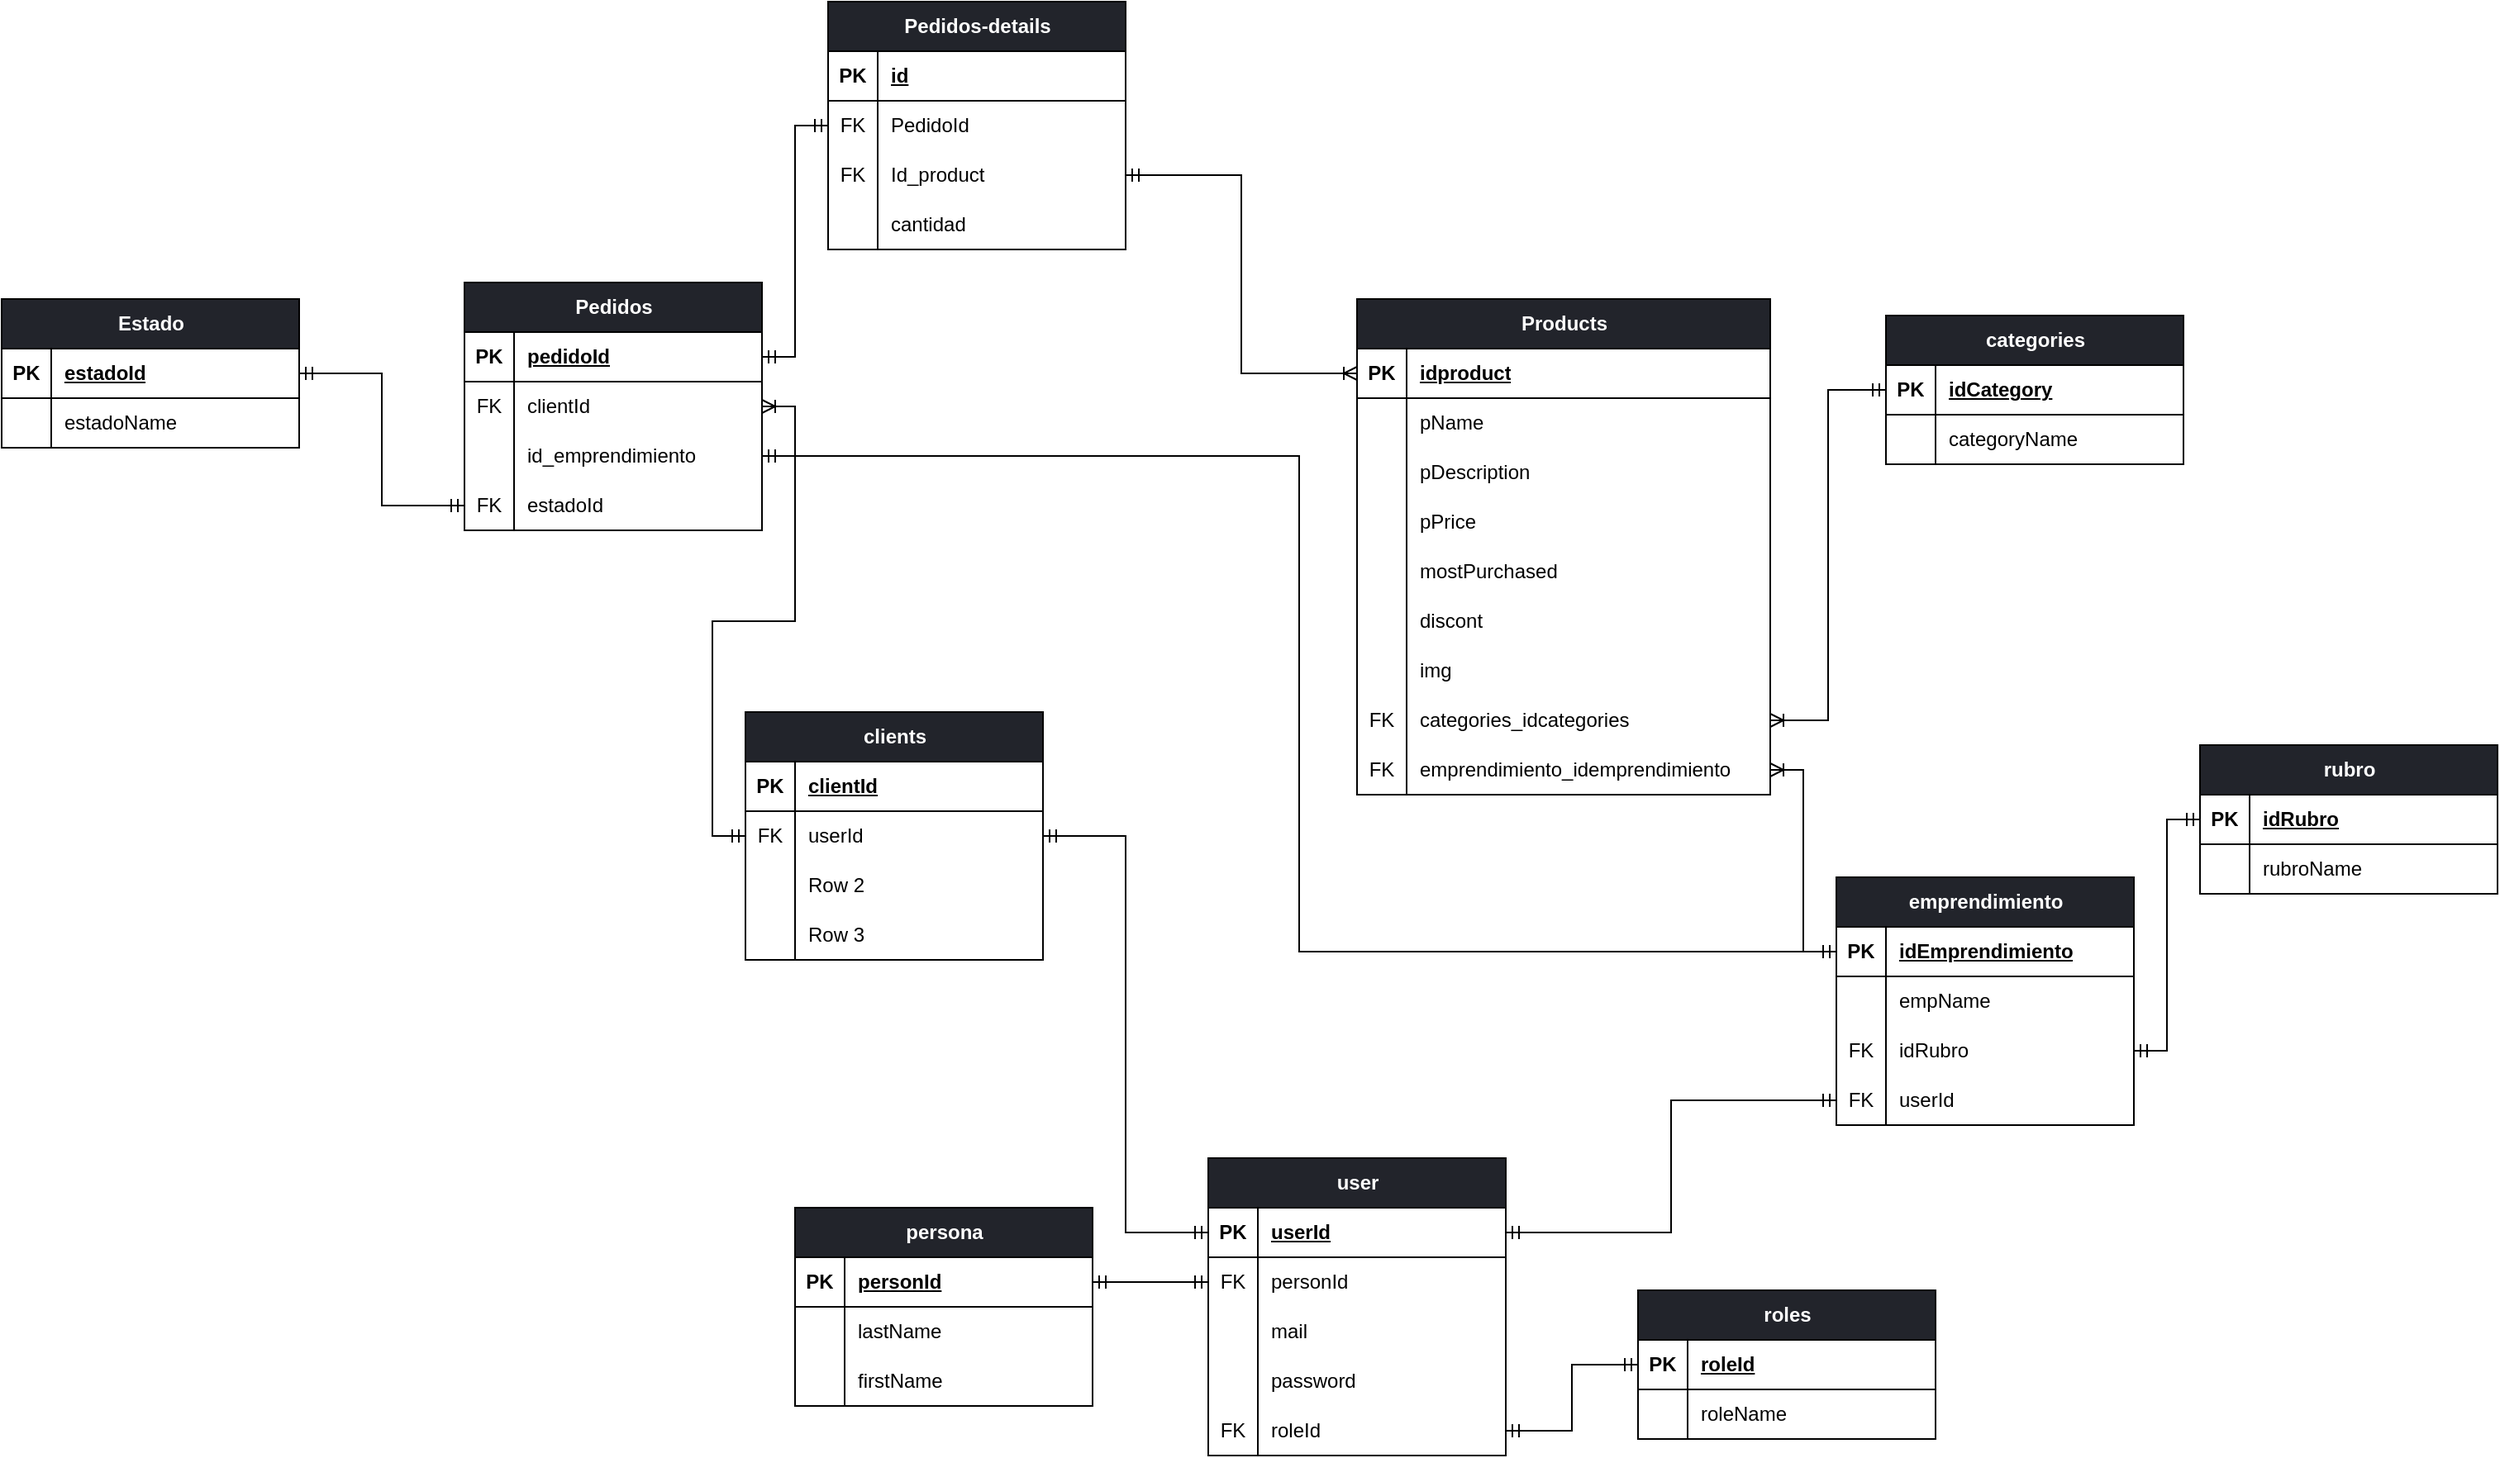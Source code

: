 <mxfile version="22.1.0" type="device">
  <diagram name="DB" id="37_IREvx3vRxejqt9ndf">
    <mxGraphModel dx="2703" dy="2065" grid="1" gridSize="10" guides="1" tooltips="1" connect="1" arrows="1" fold="1" page="1" pageScale="1" pageWidth="827" pageHeight="1169" math="0" shadow="0">
      <root>
        <mxCell id="0" />
        <mxCell id="1" parent="0" />
        <object label="Products" sasfa="asfa" id="Sqw2nVFP2NiZhTBB0Pk5-1">
          <mxCell style="shape=table;startSize=30;container=1;collapsible=1;childLayout=tableLayout;fixedRows=1;rowLines=0;fontStyle=1;align=center;resizeLast=1;html=1;autosize=1;shadow=0;fillColor=#22242B;fontColor=#FFFFFF;" vertex="1" parent="1">
            <mxGeometry x="310" y="30" width="250" height="300" as="geometry">
              <mxRectangle x="340" y="60" width="90" height="30" as="alternateBounds" />
            </mxGeometry>
          </mxCell>
        </object>
        <mxCell id="Sqw2nVFP2NiZhTBB0Pk5-2" value="" style="shape=tableRow;horizontal=0;startSize=0;swimlaneHead=0;swimlaneBody=0;fillColor=none;collapsible=0;dropTarget=0;points=[[0,0.5],[1,0.5]];portConstraint=eastwest;top=0;left=0;right=0;bottom=1;" vertex="1" parent="Sqw2nVFP2NiZhTBB0Pk5-1">
          <mxGeometry y="30" width="250" height="30" as="geometry" />
        </mxCell>
        <mxCell id="Sqw2nVFP2NiZhTBB0Pk5-3" value="PK" style="shape=partialRectangle;connectable=0;fillColor=none;top=0;left=0;bottom=0;right=0;fontStyle=1;overflow=hidden;whiteSpace=wrap;html=1;" vertex="1" parent="Sqw2nVFP2NiZhTBB0Pk5-2">
          <mxGeometry width="30" height="30" as="geometry">
            <mxRectangle width="30" height="30" as="alternateBounds" />
          </mxGeometry>
        </mxCell>
        <mxCell id="Sqw2nVFP2NiZhTBB0Pk5-4" value="idproduct" style="shape=partialRectangle;connectable=0;fillColor=none;top=0;left=0;bottom=0;right=0;align=left;spacingLeft=6;fontStyle=5;overflow=hidden;whiteSpace=wrap;html=1;" vertex="1" parent="Sqw2nVFP2NiZhTBB0Pk5-2">
          <mxGeometry x="30" width="220" height="30" as="geometry">
            <mxRectangle width="220" height="30" as="alternateBounds" />
          </mxGeometry>
        </mxCell>
        <mxCell id="Sqw2nVFP2NiZhTBB0Pk5-5" value="" style="shape=tableRow;horizontal=0;startSize=0;swimlaneHead=0;swimlaneBody=0;fillColor=none;collapsible=0;dropTarget=0;points=[[0,0.5],[1,0.5]];portConstraint=eastwest;top=0;left=0;right=0;bottom=0;" vertex="1" parent="Sqw2nVFP2NiZhTBB0Pk5-1">
          <mxGeometry y="60" width="250" height="30" as="geometry" />
        </mxCell>
        <mxCell id="Sqw2nVFP2NiZhTBB0Pk5-6" value="" style="shape=partialRectangle;connectable=0;fillColor=none;top=0;left=0;bottom=0;right=0;editable=1;overflow=hidden;whiteSpace=wrap;html=1;" vertex="1" parent="Sqw2nVFP2NiZhTBB0Pk5-5">
          <mxGeometry width="30" height="30" as="geometry">
            <mxRectangle width="30" height="30" as="alternateBounds" />
          </mxGeometry>
        </mxCell>
        <mxCell id="Sqw2nVFP2NiZhTBB0Pk5-7" value="pName" style="shape=partialRectangle;connectable=0;fillColor=none;top=0;left=0;bottom=0;right=0;align=left;spacingLeft=6;overflow=hidden;whiteSpace=wrap;html=1;" vertex="1" parent="Sqw2nVFP2NiZhTBB0Pk5-5">
          <mxGeometry x="30" width="220" height="30" as="geometry">
            <mxRectangle width="220" height="30" as="alternateBounds" />
          </mxGeometry>
        </mxCell>
        <mxCell id="Sqw2nVFP2NiZhTBB0Pk5-8" value="" style="shape=tableRow;horizontal=0;startSize=0;swimlaneHead=0;swimlaneBody=0;fillColor=none;collapsible=0;dropTarget=0;points=[[0,0.5],[1,0.5]];portConstraint=eastwest;top=0;left=0;right=0;bottom=0;" vertex="1" parent="Sqw2nVFP2NiZhTBB0Pk5-1">
          <mxGeometry y="90" width="250" height="30" as="geometry" />
        </mxCell>
        <mxCell id="Sqw2nVFP2NiZhTBB0Pk5-9" value="" style="shape=partialRectangle;connectable=0;fillColor=none;top=0;left=0;bottom=0;right=0;editable=1;overflow=hidden;whiteSpace=wrap;html=1;" vertex="1" parent="Sqw2nVFP2NiZhTBB0Pk5-8">
          <mxGeometry width="30" height="30" as="geometry">
            <mxRectangle width="30" height="30" as="alternateBounds" />
          </mxGeometry>
        </mxCell>
        <mxCell id="Sqw2nVFP2NiZhTBB0Pk5-10" value="pDescription" style="shape=partialRectangle;connectable=0;fillColor=none;top=0;left=0;bottom=0;right=0;align=left;spacingLeft=6;overflow=hidden;whiteSpace=wrap;html=1;" vertex="1" parent="Sqw2nVFP2NiZhTBB0Pk5-8">
          <mxGeometry x="30" width="220" height="30" as="geometry">
            <mxRectangle width="220" height="30" as="alternateBounds" />
          </mxGeometry>
        </mxCell>
        <mxCell id="Sqw2nVFP2NiZhTBB0Pk5-11" value="" style="shape=tableRow;horizontal=0;startSize=0;swimlaneHead=0;swimlaneBody=0;fillColor=none;collapsible=0;dropTarget=0;points=[[0,0.5],[1,0.5]];portConstraint=eastwest;top=0;left=0;right=0;bottom=0;" vertex="1" parent="Sqw2nVFP2NiZhTBB0Pk5-1">
          <mxGeometry y="120" width="250" height="30" as="geometry" />
        </mxCell>
        <mxCell id="Sqw2nVFP2NiZhTBB0Pk5-12" value="" style="shape=partialRectangle;connectable=0;fillColor=none;top=0;left=0;bottom=0;right=0;editable=1;overflow=hidden;whiteSpace=wrap;html=1;" vertex="1" parent="Sqw2nVFP2NiZhTBB0Pk5-11">
          <mxGeometry width="30" height="30" as="geometry">
            <mxRectangle width="30" height="30" as="alternateBounds" />
          </mxGeometry>
        </mxCell>
        <mxCell id="Sqw2nVFP2NiZhTBB0Pk5-13" value="pPrice" style="shape=partialRectangle;connectable=0;fillColor=none;top=0;left=0;bottom=0;right=0;align=left;spacingLeft=6;overflow=hidden;whiteSpace=wrap;html=1;" vertex="1" parent="Sqw2nVFP2NiZhTBB0Pk5-11">
          <mxGeometry x="30" width="220" height="30" as="geometry">
            <mxRectangle width="220" height="30" as="alternateBounds" />
          </mxGeometry>
        </mxCell>
        <mxCell id="Sqw2nVFP2NiZhTBB0Pk5-101" style="shape=tableRow;horizontal=0;startSize=0;swimlaneHead=0;swimlaneBody=0;fillColor=none;collapsible=0;dropTarget=0;points=[[0,0.5],[1,0.5]];portConstraint=eastwest;top=0;left=0;right=0;bottom=0;" vertex="1" parent="Sqw2nVFP2NiZhTBB0Pk5-1">
          <mxGeometry y="150" width="250" height="30" as="geometry" />
        </mxCell>
        <mxCell id="Sqw2nVFP2NiZhTBB0Pk5-102" style="shape=partialRectangle;connectable=0;fillColor=none;top=0;left=0;bottom=0;right=0;editable=1;overflow=hidden;whiteSpace=wrap;html=1;" vertex="1" parent="Sqw2nVFP2NiZhTBB0Pk5-101">
          <mxGeometry width="30" height="30" as="geometry">
            <mxRectangle width="30" height="30" as="alternateBounds" />
          </mxGeometry>
        </mxCell>
        <mxCell id="Sqw2nVFP2NiZhTBB0Pk5-103" value="mostPurchased" style="shape=partialRectangle;connectable=0;fillColor=none;top=0;left=0;bottom=0;right=0;align=left;spacingLeft=6;overflow=hidden;whiteSpace=wrap;html=1;" vertex="1" parent="Sqw2nVFP2NiZhTBB0Pk5-101">
          <mxGeometry x="30" width="220" height="30" as="geometry">
            <mxRectangle width="220" height="30" as="alternateBounds" />
          </mxGeometry>
        </mxCell>
        <mxCell id="Sqw2nVFP2NiZhTBB0Pk5-104" style="shape=tableRow;horizontal=0;startSize=0;swimlaneHead=0;swimlaneBody=0;fillColor=none;collapsible=0;dropTarget=0;points=[[0,0.5],[1,0.5]];portConstraint=eastwest;top=0;left=0;right=0;bottom=0;" vertex="1" parent="Sqw2nVFP2NiZhTBB0Pk5-1">
          <mxGeometry y="180" width="250" height="30" as="geometry" />
        </mxCell>
        <mxCell id="Sqw2nVFP2NiZhTBB0Pk5-105" style="shape=partialRectangle;connectable=0;fillColor=none;top=0;left=0;bottom=0;right=0;editable=1;overflow=hidden;whiteSpace=wrap;html=1;" vertex="1" parent="Sqw2nVFP2NiZhTBB0Pk5-104">
          <mxGeometry width="30" height="30" as="geometry">
            <mxRectangle width="30" height="30" as="alternateBounds" />
          </mxGeometry>
        </mxCell>
        <mxCell id="Sqw2nVFP2NiZhTBB0Pk5-106" value="discont" style="shape=partialRectangle;connectable=0;fillColor=none;top=0;left=0;bottom=0;right=0;align=left;spacingLeft=6;overflow=hidden;whiteSpace=wrap;html=1;" vertex="1" parent="Sqw2nVFP2NiZhTBB0Pk5-104">
          <mxGeometry x="30" width="220" height="30" as="geometry">
            <mxRectangle width="220" height="30" as="alternateBounds" />
          </mxGeometry>
        </mxCell>
        <mxCell id="Sqw2nVFP2NiZhTBB0Pk5-107" style="shape=tableRow;horizontal=0;startSize=0;swimlaneHead=0;swimlaneBody=0;fillColor=none;collapsible=0;dropTarget=0;points=[[0,0.5],[1,0.5]];portConstraint=eastwest;top=0;left=0;right=0;bottom=0;" vertex="1" parent="Sqw2nVFP2NiZhTBB0Pk5-1">
          <mxGeometry y="210" width="250" height="30" as="geometry" />
        </mxCell>
        <mxCell id="Sqw2nVFP2NiZhTBB0Pk5-108" style="shape=partialRectangle;connectable=0;fillColor=none;top=0;left=0;bottom=0;right=0;editable=1;overflow=hidden;whiteSpace=wrap;html=1;" vertex="1" parent="Sqw2nVFP2NiZhTBB0Pk5-107">
          <mxGeometry width="30" height="30" as="geometry">
            <mxRectangle width="30" height="30" as="alternateBounds" />
          </mxGeometry>
        </mxCell>
        <mxCell id="Sqw2nVFP2NiZhTBB0Pk5-109" value="img" style="shape=partialRectangle;connectable=0;fillColor=none;top=0;left=0;bottom=0;right=0;align=left;spacingLeft=6;overflow=hidden;whiteSpace=wrap;html=1;" vertex="1" parent="Sqw2nVFP2NiZhTBB0Pk5-107">
          <mxGeometry x="30" width="220" height="30" as="geometry">
            <mxRectangle width="220" height="30" as="alternateBounds" />
          </mxGeometry>
        </mxCell>
        <mxCell id="Sqw2nVFP2NiZhTBB0Pk5-110" style="shape=tableRow;horizontal=0;startSize=0;swimlaneHead=0;swimlaneBody=0;fillColor=none;collapsible=0;dropTarget=0;points=[[0,0.5],[1,0.5]];portConstraint=eastwest;top=0;left=0;right=0;bottom=0;" vertex="1" parent="Sqw2nVFP2NiZhTBB0Pk5-1">
          <mxGeometry y="240" width="250" height="30" as="geometry" />
        </mxCell>
        <mxCell id="Sqw2nVFP2NiZhTBB0Pk5-111" value="FK" style="shape=partialRectangle;connectable=0;fillColor=none;top=0;left=0;bottom=0;right=0;editable=1;overflow=hidden;whiteSpace=wrap;html=1;" vertex="1" parent="Sqw2nVFP2NiZhTBB0Pk5-110">
          <mxGeometry width="30" height="30" as="geometry">
            <mxRectangle width="30" height="30" as="alternateBounds" />
          </mxGeometry>
        </mxCell>
        <mxCell id="Sqw2nVFP2NiZhTBB0Pk5-112" value="categories_idcategories" style="shape=partialRectangle;connectable=0;fillColor=none;top=0;left=0;bottom=0;right=0;align=left;spacingLeft=6;overflow=hidden;whiteSpace=wrap;html=1;" vertex="1" parent="Sqw2nVFP2NiZhTBB0Pk5-110">
          <mxGeometry x="30" width="220" height="30" as="geometry">
            <mxRectangle width="220" height="30" as="alternateBounds" />
          </mxGeometry>
        </mxCell>
        <mxCell id="Sqw2nVFP2NiZhTBB0Pk5-113" style="shape=tableRow;horizontal=0;startSize=0;swimlaneHead=0;swimlaneBody=0;fillColor=none;collapsible=0;dropTarget=0;points=[[0,0.5],[1,0.5]];portConstraint=eastwest;top=0;left=0;right=0;bottom=0;" vertex="1" parent="Sqw2nVFP2NiZhTBB0Pk5-1">
          <mxGeometry y="270" width="250" height="30" as="geometry" />
        </mxCell>
        <mxCell id="Sqw2nVFP2NiZhTBB0Pk5-114" value="FK" style="shape=partialRectangle;connectable=0;fillColor=none;top=0;left=0;bottom=0;right=0;editable=1;overflow=hidden;whiteSpace=wrap;html=1;" vertex="1" parent="Sqw2nVFP2NiZhTBB0Pk5-113">
          <mxGeometry width="30" height="30" as="geometry">
            <mxRectangle width="30" height="30" as="alternateBounds" />
          </mxGeometry>
        </mxCell>
        <mxCell id="Sqw2nVFP2NiZhTBB0Pk5-115" value="emprendimiento_idemprendimiento" style="shape=partialRectangle;connectable=0;fillColor=none;top=0;left=0;bottom=0;right=0;align=left;spacingLeft=6;overflow=hidden;whiteSpace=wrap;html=1;" vertex="1" parent="Sqw2nVFP2NiZhTBB0Pk5-113">
          <mxGeometry x="30" width="220" height="30" as="geometry">
            <mxRectangle width="220" height="30" as="alternateBounds" />
          </mxGeometry>
        </mxCell>
        <mxCell id="Sqw2nVFP2NiZhTBB0Pk5-14" value="categories" style="shape=table;startSize=30;container=1;collapsible=1;childLayout=tableLayout;fixedRows=1;rowLines=0;fontStyle=1;align=center;resizeLast=1;html=1;fillColor=#22242B;fontColor=#ffffff;" vertex="1" parent="1">
          <mxGeometry x="630" y="40" width="180" height="90" as="geometry" />
        </mxCell>
        <mxCell id="Sqw2nVFP2NiZhTBB0Pk5-15" value="" style="shape=tableRow;horizontal=0;startSize=0;swimlaneHead=0;swimlaneBody=0;fillColor=none;collapsible=0;dropTarget=0;points=[[0,0.5],[1,0.5]];portConstraint=eastwest;top=0;left=0;right=0;bottom=1;" vertex="1" parent="Sqw2nVFP2NiZhTBB0Pk5-14">
          <mxGeometry y="30" width="180" height="30" as="geometry" />
        </mxCell>
        <mxCell id="Sqw2nVFP2NiZhTBB0Pk5-16" value="PK" style="shape=partialRectangle;connectable=0;fillColor=none;top=0;left=0;bottom=0;right=0;fontStyle=1;overflow=hidden;whiteSpace=wrap;html=1;" vertex="1" parent="Sqw2nVFP2NiZhTBB0Pk5-15">
          <mxGeometry width="30" height="30" as="geometry">
            <mxRectangle width="30" height="30" as="alternateBounds" />
          </mxGeometry>
        </mxCell>
        <mxCell id="Sqw2nVFP2NiZhTBB0Pk5-17" value="idCategory" style="shape=partialRectangle;connectable=0;fillColor=none;top=0;left=0;bottom=0;right=0;align=left;spacingLeft=6;fontStyle=5;overflow=hidden;whiteSpace=wrap;html=1;" vertex="1" parent="Sqw2nVFP2NiZhTBB0Pk5-15">
          <mxGeometry x="30" width="150" height="30" as="geometry">
            <mxRectangle width="150" height="30" as="alternateBounds" />
          </mxGeometry>
        </mxCell>
        <mxCell id="Sqw2nVFP2NiZhTBB0Pk5-18" value="" style="shape=tableRow;horizontal=0;startSize=0;swimlaneHead=0;swimlaneBody=0;fillColor=none;collapsible=0;dropTarget=0;points=[[0,0.5],[1,0.5]];portConstraint=eastwest;top=0;left=0;right=0;bottom=0;" vertex="1" parent="Sqw2nVFP2NiZhTBB0Pk5-14">
          <mxGeometry y="60" width="180" height="30" as="geometry" />
        </mxCell>
        <mxCell id="Sqw2nVFP2NiZhTBB0Pk5-19" value="" style="shape=partialRectangle;connectable=0;fillColor=none;top=0;left=0;bottom=0;right=0;editable=1;overflow=hidden;whiteSpace=wrap;html=1;" vertex="1" parent="Sqw2nVFP2NiZhTBB0Pk5-18">
          <mxGeometry width="30" height="30" as="geometry">
            <mxRectangle width="30" height="30" as="alternateBounds" />
          </mxGeometry>
        </mxCell>
        <mxCell id="Sqw2nVFP2NiZhTBB0Pk5-20" value="categoryName" style="shape=partialRectangle;connectable=0;fillColor=none;top=0;left=0;bottom=0;right=0;align=left;spacingLeft=6;overflow=hidden;whiteSpace=wrap;html=1;" vertex="1" parent="Sqw2nVFP2NiZhTBB0Pk5-18">
          <mxGeometry x="30" width="150" height="30" as="geometry">
            <mxRectangle width="150" height="30" as="alternateBounds" />
          </mxGeometry>
        </mxCell>
        <mxCell id="Sqw2nVFP2NiZhTBB0Pk5-27" value="emprendimiento" style="shape=table;startSize=30;container=1;collapsible=1;childLayout=tableLayout;fixedRows=1;rowLines=0;fontStyle=1;align=center;resizeLast=1;html=1;fillColor=#22242B;fontColor=#FFFFFF;" vertex="1" parent="1">
          <mxGeometry x="600" y="380" width="180" height="150" as="geometry" />
        </mxCell>
        <mxCell id="Sqw2nVFP2NiZhTBB0Pk5-28" value="" style="shape=tableRow;horizontal=0;startSize=0;swimlaneHead=0;swimlaneBody=0;fillColor=none;collapsible=0;dropTarget=0;points=[[0,0.5],[1,0.5]];portConstraint=eastwest;top=0;left=0;right=0;bottom=1;" vertex="1" parent="Sqw2nVFP2NiZhTBB0Pk5-27">
          <mxGeometry y="30" width="180" height="30" as="geometry" />
        </mxCell>
        <mxCell id="Sqw2nVFP2NiZhTBB0Pk5-29" value="PK" style="shape=partialRectangle;connectable=0;fillColor=none;top=0;left=0;bottom=0;right=0;fontStyle=1;overflow=hidden;whiteSpace=wrap;html=1;" vertex="1" parent="Sqw2nVFP2NiZhTBB0Pk5-28">
          <mxGeometry width="30" height="30" as="geometry">
            <mxRectangle width="30" height="30" as="alternateBounds" />
          </mxGeometry>
        </mxCell>
        <mxCell id="Sqw2nVFP2NiZhTBB0Pk5-30" value="idEmprendimiento" style="shape=partialRectangle;connectable=0;fillColor=none;top=0;left=0;bottom=0;right=0;align=left;spacingLeft=6;fontStyle=5;overflow=hidden;whiteSpace=wrap;html=1;" vertex="1" parent="Sqw2nVFP2NiZhTBB0Pk5-28">
          <mxGeometry x="30" width="150" height="30" as="geometry">
            <mxRectangle width="150" height="30" as="alternateBounds" />
          </mxGeometry>
        </mxCell>
        <mxCell id="Sqw2nVFP2NiZhTBB0Pk5-31" value="" style="shape=tableRow;horizontal=0;startSize=0;swimlaneHead=0;swimlaneBody=0;fillColor=none;collapsible=0;dropTarget=0;points=[[0,0.5],[1,0.5]];portConstraint=eastwest;top=0;left=0;right=0;bottom=0;" vertex="1" parent="Sqw2nVFP2NiZhTBB0Pk5-27">
          <mxGeometry y="60" width="180" height="30" as="geometry" />
        </mxCell>
        <mxCell id="Sqw2nVFP2NiZhTBB0Pk5-32" value="" style="shape=partialRectangle;connectable=0;fillColor=none;top=0;left=0;bottom=0;right=0;editable=1;overflow=hidden;whiteSpace=wrap;html=1;" vertex="1" parent="Sqw2nVFP2NiZhTBB0Pk5-31">
          <mxGeometry width="30" height="30" as="geometry">
            <mxRectangle width="30" height="30" as="alternateBounds" />
          </mxGeometry>
        </mxCell>
        <mxCell id="Sqw2nVFP2NiZhTBB0Pk5-33" value="empName" style="shape=partialRectangle;connectable=0;fillColor=none;top=0;left=0;bottom=0;right=0;align=left;spacingLeft=6;overflow=hidden;whiteSpace=wrap;html=1;" vertex="1" parent="Sqw2nVFP2NiZhTBB0Pk5-31">
          <mxGeometry x="30" width="150" height="30" as="geometry">
            <mxRectangle width="150" height="30" as="alternateBounds" />
          </mxGeometry>
        </mxCell>
        <mxCell id="Sqw2nVFP2NiZhTBB0Pk5-37" value="" style="shape=tableRow;horizontal=0;startSize=0;swimlaneHead=0;swimlaneBody=0;fillColor=none;collapsible=0;dropTarget=0;points=[[0,0.5],[1,0.5]];portConstraint=eastwest;top=0;left=0;right=0;bottom=0;" vertex="1" parent="Sqw2nVFP2NiZhTBB0Pk5-27">
          <mxGeometry y="90" width="180" height="30" as="geometry" />
        </mxCell>
        <mxCell id="Sqw2nVFP2NiZhTBB0Pk5-38" value="FK" style="shape=partialRectangle;connectable=0;fillColor=none;top=0;left=0;bottom=0;right=0;editable=1;overflow=hidden;whiteSpace=wrap;html=1;" vertex="1" parent="Sqw2nVFP2NiZhTBB0Pk5-37">
          <mxGeometry width="30" height="30" as="geometry">
            <mxRectangle width="30" height="30" as="alternateBounds" />
          </mxGeometry>
        </mxCell>
        <mxCell id="Sqw2nVFP2NiZhTBB0Pk5-39" value="idRubro" style="shape=partialRectangle;connectable=0;fillColor=none;top=0;left=0;bottom=0;right=0;align=left;spacingLeft=6;overflow=hidden;whiteSpace=wrap;html=1;" vertex="1" parent="Sqw2nVFP2NiZhTBB0Pk5-37">
          <mxGeometry x="30" width="150" height="30" as="geometry">
            <mxRectangle width="150" height="30" as="alternateBounds" />
          </mxGeometry>
        </mxCell>
        <mxCell id="Sqw2nVFP2NiZhTBB0Pk5-166" style="shape=tableRow;horizontal=0;startSize=0;swimlaneHead=0;swimlaneBody=0;fillColor=none;collapsible=0;dropTarget=0;points=[[0,0.5],[1,0.5]];portConstraint=eastwest;top=0;left=0;right=0;bottom=0;" vertex="1" parent="Sqw2nVFP2NiZhTBB0Pk5-27">
          <mxGeometry y="120" width="180" height="30" as="geometry" />
        </mxCell>
        <mxCell id="Sqw2nVFP2NiZhTBB0Pk5-167" value="FK" style="shape=partialRectangle;connectable=0;fillColor=none;top=0;left=0;bottom=0;right=0;editable=1;overflow=hidden;whiteSpace=wrap;html=1;" vertex="1" parent="Sqw2nVFP2NiZhTBB0Pk5-166">
          <mxGeometry width="30" height="30" as="geometry">
            <mxRectangle width="30" height="30" as="alternateBounds" />
          </mxGeometry>
        </mxCell>
        <mxCell id="Sqw2nVFP2NiZhTBB0Pk5-168" value="userId" style="shape=partialRectangle;connectable=0;fillColor=none;top=0;left=0;bottom=0;right=0;align=left;spacingLeft=6;overflow=hidden;whiteSpace=wrap;html=1;" vertex="1" parent="Sqw2nVFP2NiZhTBB0Pk5-166">
          <mxGeometry x="30" width="150" height="30" as="geometry">
            <mxRectangle width="150" height="30" as="alternateBounds" />
          </mxGeometry>
        </mxCell>
        <mxCell id="Sqw2nVFP2NiZhTBB0Pk5-40" value="rubro" style="shape=table;startSize=30;container=1;collapsible=1;childLayout=tableLayout;fixedRows=1;rowLines=0;fontStyle=1;align=center;resizeLast=1;html=1;fillColor=#22242B;fontColor=#FFFFFF;" vertex="1" parent="1">
          <mxGeometry x="820" y="300" width="180" height="90" as="geometry" />
        </mxCell>
        <mxCell id="Sqw2nVFP2NiZhTBB0Pk5-41" value="" style="shape=tableRow;horizontal=0;startSize=0;swimlaneHead=0;swimlaneBody=0;fillColor=none;collapsible=0;dropTarget=0;points=[[0,0.5],[1,0.5]];portConstraint=eastwest;top=0;left=0;right=0;bottom=1;" vertex="1" parent="Sqw2nVFP2NiZhTBB0Pk5-40">
          <mxGeometry y="30" width="180" height="30" as="geometry" />
        </mxCell>
        <mxCell id="Sqw2nVFP2NiZhTBB0Pk5-42" value="PK" style="shape=partialRectangle;connectable=0;fillColor=none;top=0;left=0;bottom=0;right=0;fontStyle=1;overflow=hidden;whiteSpace=wrap;html=1;" vertex="1" parent="Sqw2nVFP2NiZhTBB0Pk5-41">
          <mxGeometry width="30" height="30" as="geometry">
            <mxRectangle width="30" height="30" as="alternateBounds" />
          </mxGeometry>
        </mxCell>
        <mxCell id="Sqw2nVFP2NiZhTBB0Pk5-43" value="idRubro" style="shape=partialRectangle;connectable=0;fillColor=none;top=0;left=0;bottom=0;right=0;align=left;spacingLeft=6;fontStyle=5;overflow=hidden;whiteSpace=wrap;html=1;" vertex="1" parent="Sqw2nVFP2NiZhTBB0Pk5-41">
          <mxGeometry x="30" width="150" height="30" as="geometry">
            <mxRectangle width="150" height="30" as="alternateBounds" />
          </mxGeometry>
        </mxCell>
        <mxCell id="Sqw2nVFP2NiZhTBB0Pk5-44" value="" style="shape=tableRow;horizontal=0;startSize=0;swimlaneHead=0;swimlaneBody=0;fillColor=none;collapsible=0;dropTarget=0;points=[[0,0.5],[1,0.5]];portConstraint=eastwest;top=0;left=0;right=0;bottom=0;" vertex="1" parent="Sqw2nVFP2NiZhTBB0Pk5-40">
          <mxGeometry y="60" width="180" height="30" as="geometry" />
        </mxCell>
        <mxCell id="Sqw2nVFP2NiZhTBB0Pk5-45" value="" style="shape=partialRectangle;connectable=0;fillColor=none;top=0;left=0;bottom=0;right=0;editable=1;overflow=hidden;whiteSpace=wrap;html=1;" vertex="1" parent="Sqw2nVFP2NiZhTBB0Pk5-44">
          <mxGeometry width="30" height="30" as="geometry">
            <mxRectangle width="30" height="30" as="alternateBounds" />
          </mxGeometry>
        </mxCell>
        <mxCell id="Sqw2nVFP2NiZhTBB0Pk5-46" value="rubroName" style="shape=partialRectangle;connectable=0;fillColor=none;top=0;left=0;bottom=0;right=0;align=left;spacingLeft=6;overflow=hidden;whiteSpace=wrap;html=1;" vertex="1" parent="Sqw2nVFP2NiZhTBB0Pk5-44">
          <mxGeometry x="30" width="150" height="30" as="geometry">
            <mxRectangle width="150" height="30" as="alternateBounds" />
          </mxGeometry>
        </mxCell>
        <mxCell id="Sqw2nVFP2NiZhTBB0Pk5-119" style="edgeStyle=orthogonalEdgeStyle;rounded=0;orthogonalLoop=1;jettySize=auto;html=1;entryX=1;entryY=0.5;entryDx=0;entryDy=0;startArrow=ERmandOne;startFill=0;endArrow=ERoneToMany;endFill=0;" edge="1" parent="1" source="Sqw2nVFP2NiZhTBB0Pk5-15" target="Sqw2nVFP2NiZhTBB0Pk5-110">
          <mxGeometry relative="1" as="geometry" />
        </mxCell>
        <mxCell id="Sqw2nVFP2NiZhTBB0Pk5-120" style="edgeStyle=orthogonalEdgeStyle;rounded=0;orthogonalLoop=1;jettySize=auto;html=1;entryX=1;entryY=0.5;entryDx=0;entryDy=0;startArrow=ERmandOne;startFill=0;endArrow=ERoneToMany;endFill=0;" edge="1" parent="1" source="Sqw2nVFP2NiZhTBB0Pk5-28" target="Sqw2nVFP2NiZhTBB0Pk5-113">
          <mxGeometry relative="1" as="geometry" />
        </mxCell>
        <mxCell id="Sqw2nVFP2NiZhTBB0Pk5-121" style="edgeStyle=orthogonalEdgeStyle;rounded=0;orthogonalLoop=1;jettySize=auto;html=1;entryX=1;entryY=0.5;entryDx=0;entryDy=0;startArrow=ERmandOne;startFill=0;endArrow=ERmandOne;endFill=0;" edge="1" parent="1" source="Sqw2nVFP2NiZhTBB0Pk5-41" target="Sqw2nVFP2NiZhTBB0Pk5-37">
          <mxGeometry relative="1" as="geometry" />
        </mxCell>
        <mxCell id="Sqw2nVFP2NiZhTBB0Pk5-122" value="persona" style="shape=table;startSize=30;container=1;collapsible=1;childLayout=tableLayout;fixedRows=1;rowLines=0;fontStyle=1;align=center;resizeLast=1;html=1;fillColor=#22242B;fontColor=#FFFFFF;" vertex="1" parent="1">
          <mxGeometry x="-30" y="580" width="180" height="120" as="geometry" />
        </mxCell>
        <mxCell id="Sqw2nVFP2NiZhTBB0Pk5-123" value="" style="shape=tableRow;horizontal=0;startSize=0;swimlaneHead=0;swimlaneBody=0;fillColor=none;collapsible=0;dropTarget=0;points=[[0,0.5],[1,0.5]];portConstraint=eastwest;top=0;left=0;right=0;bottom=1;" vertex="1" parent="Sqw2nVFP2NiZhTBB0Pk5-122">
          <mxGeometry y="30" width="180" height="30" as="geometry" />
        </mxCell>
        <mxCell id="Sqw2nVFP2NiZhTBB0Pk5-124" value="PK" style="shape=partialRectangle;connectable=0;fillColor=none;top=0;left=0;bottom=0;right=0;fontStyle=1;overflow=hidden;whiteSpace=wrap;html=1;" vertex="1" parent="Sqw2nVFP2NiZhTBB0Pk5-123">
          <mxGeometry width="30" height="30" as="geometry">
            <mxRectangle width="30" height="30" as="alternateBounds" />
          </mxGeometry>
        </mxCell>
        <mxCell id="Sqw2nVFP2NiZhTBB0Pk5-125" value="personId" style="shape=partialRectangle;connectable=0;fillColor=none;top=0;left=0;bottom=0;right=0;align=left;spacingLeft=6;fontStyle=5;overflow=hidden;whiteSpace=wrap;html=1;" vertex="1" parent="Sqw2nVFP2NiZhTBB0Pk5-123">
          <mxGeometry x="30" width="150" height="30" as="geometry">
            <mxRectangle width="150" height="30" as="alternateBounds" />
          </mxGeometry>
        </mxCell>
        <mxCell id="Sqw2nVFP2NiZhTBB0Pk5-126" value="" style="shape=tableRow;horizontal=0;startSize=0;swimlaneHead=0;swimlaneBody=0;fillColor=none;collapsible=0;dropTarget=0;points=[[0,0.5],[1,0.5]];portConstraint=eastwest;top=0;left=0;right=0;bottom=0;" vertex="1" parent="Sqw2nVFP2NiZhTBB0Pk5-122">
          <mxGeometry y="60" width="180" height="30" as="geometry" />
        </mxCell>
        <mxCell id="Sqw2nVFP2NiZhTBB0Pk5-127" value="" style="shape=partialRectangle;connectable=0;fillColor=none;top=0;left=0;bottom=0;right=0;editable=1;overflow=hidden;whiteSpace=wrap;html=1;" vertex="1" parent="Sqw2nVFP2NiZhTBB0Pk5-126">
          <mxGeometry width="30" height="30" as="geometry">
            <mxRectangle width="30" height="30" as="alternateBounds" />
          </mxGeometry>
        </mxCell>
        <mxCell id="Sqw2nVFP2NiZhTBB0Pk5-128" value="lastName" style="shape=partialRectangle;connectable=0;fillColor=none;top=0;left=0;bottom=0;right=0;align=left;spacingLeft=6;overflow=hidden;whiteSpace=wrap;html=1;" vertex="1" parent="Sqw2nVFP2NiZhTBB0Pk5-126">
          <mxGeometry x="30" width="150" height="30" as="geometry">
            <mxRectangle width="150" height="30" as="alternateBounds" />
          </mxGeometry>
        </mxCell>
        <mxCell id="Sqw2nVFP2NiZhTBB0Pk5-129" value="" style="shape=tableRow;horizontal=0;startSize=0;swimlaneHead=0;swimlaneBody=0;fillColor=none;collapsible=0;dropTarget=0;points=[[0,0.5],[1,0.5]];portConstraint=eastwest;top=0;left=0;right=0;bottom=0;" vertex="1" parent="Sqw2nVFP2NiZhTBB0Pk5-122">
          <mxGeometry y="90" width="180" height="30" as="geometry" />
        </mxCell>
        <mxCell id="Sqw2nVFP2NiZhTBB0Pk5-130" value="" style="shape=partialRectangle;connectable=0;fillColor=none;top=0;left=0;bottom=0;right=0;editable=1;overflow=hidden;whiteSpace=wrap;html=1;" vertex="1" parent="Sqw2nVFP2NiZhTBB0Pk5-129">
          <mxGeometry width="30" height="30" as="geometry">
            <mxRectangle width="30" height="30" as="alternateBounds" />
          </mxGeometry>
        </mxCell>
        <mxCell id="Sqw2nVFP2NiZhTBB0Pk5-131" value="firstName" style="shape=partialRectangle;connectable=0;fillColor=none;top=0;left=0;bottom=0;right=0;align=left;spacingLeft=6;overflow=hidden;whiteSpace=wrap;html=1;" vertex="1" parent="Sqw2nVFP2NiZhTBB0Pk5-129">
          <mxGeometry x="30" width="150" height="30" as="geometry">
            <mxRectangle width="150" height="30" as="alternateBounds" />
          </mxGeometry>
        </mxCell>
        <mxCell id="Sqw2nVFP2NiZhTBB0Pk5-135" value="user" style="shape=table;startSize=30;container=1;collapsible=1;childLayout=tableLayout;fixedRows=1;rowLines=0;fontStyle=1;align=center;resizeLast=1;html=1;fontColor=#FFFFFF;fillColor=#22242B;" vertex="1" parent="1">
          <mxGeometry x="220" y="550" width="180" height="180" as="geometry" />
        </mxCell>
        <mxCell id="Sqw2nVFP2NiZhTBB0Pk5-136" value="" style="shape=tableRow;horizontal=0;startSize=0;swimlaneHead=0;swimlaneBody=0;fillColor=none;collapsible=0;dropTarget=0;points=[[0,0.5],[1,0.5]];portConstraint=eastwest;top=0;left=0;right=0;bottom=1;" vertex="1" parent="Sqw2nVFP2NiZhTBB0Pk5-135">
          <mxGeometry y="30" width="180" height="30" as="geometry" />
        </mxCell>
        <mxCell id="Sqw2nVFP2NiZhTBB0Pk5-137" value="PK" style="shape=partialRectangle;connectable=0;fillColor=none;top=0;left=0;bottom=0;right=0;fontStyle=1;overflow=hidden;whiteSpace=wrap;html=1;" vertex="1" parent="Sqw2nVFP2NiZhTBB0Pk5-136">
          <mxGeometry width="30" height="30" as="geometry">
            <mxRectangle width="30" height="30" as="alternateBounds" />
          </mxGeometry>
        </mxCell>
        <mxCell id="Sqw2nVFP2NiZhTBB0Pk5-138" value="userId" style="shape=partialRectangle;connectable=0;fillColor=none;top=0;left=0;bottom=0;right=0;align=left;spacingLeft=6;fontStyle=5;overflow=hidden;whiteSpace=wrap;html=1;" vertex="1" parent="Sqw2nVFP2NiZhTBB0Pk5-136">
          <mxGeometry x="30" width="150" height="30" as="geometry">
            <mxRectangle width="150" height="30" as="alternateBounds" />
          </mxGeometry>
        </mxCell>
        <mxCell id="Sqw2nVFP2NiZhTBB0Pk5-139" value="" style="shape=tableRow;horizontal=0;startSize=0;swimlaneHead=0;swimlaneBody=0;fillColor=none;collapsible=0;dropTarget=0;points=[[0,0.5],[1,0.5]];portConstraint=eastwest;top=0;left=0;right=0;bottom=0;" vertex="1" parent="Sqw2nVFP2NiZhTBB0Pk5-135">
          <mxGeometry y="60" width="180" height="30" as="geometry" />
        </mxCell>
        <mxCell id="Sqw2nVFP2NiZhTBB0Pk5-140" value="FK" style="shape=partialRectangle;connectable=0;fillColor=none;top=0;left=0;bottom=0;right=0;editable=1;overflow=hidden;whiteSpace=wrap;html=1;" vertex="1" parent="Sqw2nVFP2NiZhTBB0Pk5-139">
          <mxGeometry width="30" height="30" as="geometry">
            <mxRectangle width="30" height="30" as="alternateBounds" />
          </mxGeometry>
        </mxCell>
        <mxCell id="Sqw2nVFP2NiZhTBB0Pk5-141" value="personId" style="shape=partialRectangle;connectable=0;fillColor=none;top=0;left=0;bottom=0;right=0;align=left;spacingLeft=6;overflow=hidden;whiteSpace=wrap;html=1;" vertex="1" parent="Sqw2nVFP2NiZhTBB0Pk5-139">
          <mxGeometry x="30" width="150" height="30" as="geometry">
            <mxRectangle width="150" height="30" as="alternateBounds" />
          </mxGeometry>
        </mxCell>
        <mxCell id="Sqw2nVFP2NiZhTBB0Pk5-142" value="" style="shape=tableRow;horizontal=0;startSize=0;swimlaneHead=0;swimlaneBody=0;fillColor=none;collapsible=0;dropTarget=0;points=[[0,0.5],[1,0.5]];portConstraint=eastwest;top=0;left=0;right=0;bottom=0;" vertex="1" parent="Sqw2nVFP2NiZhTBB0Pk5-135">
          <mxGeometry y="90" width="180" height="30" as="geometry" />
        </mxCell>
        <mxCell id="Sqw2nVFP2NiZhTBB0Pk5-143" value="" style="shape=partialRectangle;connectable=0;fillColor=none;top=0;left=0;bottom=0;right=0;editable=1;overflow=hidden;whiteSpace=wrap;html=1;" vertex="1" parent="Sqw2nVFP2NiZhTBB0Pk5-142">
          <mxGeometry width="30" height="30" as="geometry">
            <mxRectangle width="30" height="30" as="alternateBounds" />
          </mxGeometry>
        </mxCell>
        <mxCell id="Sqw2nVFP2NiZhTBB0Pk5-144" value="mail" style="shape=partialRectangle;connectable=0;fillColor=none;top=0;left=0;bottom=0;right=0;align=left;spacingLeft=6;overflow=hidden;whiteSpace=wrap;html=1;" vertex="1" parent="Sqw2nVFP2NiZhTBB0Pk5-142">
          <mxGeometry x="30" width="150" height="30" as="geometry">
            <mxRectangle width="150" height="30" as="alternateBounds" />
          </mxGeometry>
        </mxCell>
        <mxCell id="Sqw2nVFP2NiZhTBB0Pk5-145" value="" style="shape=tableRow;horizontal=0;startSize=0;swimlaneHead=0;swimlaneBody=0;fillColor=none;collapsible=0;dropTarget=0;points=[[0,0.5],[1,0.5]];portConstraint=eastwest;top=0;left=0;right=0;bottom=0;" vertex="1" parent="Sqw2nVFP2NiZhTBB0Pk5-135">
          <mxGeometry y="120" width="180" height="30" as="geometry" />
        </mxCell>
        <mxCell id="Sqw2nVFP2NiZhTBB0Pk5-146" value="" style="shape=partialRectangle;connectable=0;fillColor=none;top=0;left=0;bottom=0;right=0;editable=1;overflow=hidden;whiteSpace=wrap;html=1;" vertex="1" parent="Sqw2nVFP2NiZhTBB0Pk5-145">
          <mxGeometry width="30" height="30" as="geometry">
            <mxRectangle width="30" height="30" as="alternateBounds" />
          </mxGeometry>
        </mxCell>
        <mxCell id="Sqw2nVFP2NiZhTBB0Pk5-147" value="password" style="shape=partialRectangle;connectable=0;fillColor=none;top=0;left=0;bottom=0;right=0;align=left;spacingLeft=6;overflow=hidden;whiteSpace=wrap;html=1;" vertex="1" parent="Sqw2nVFP2NiZhTBB0Pk5-145">
          <mxGeometry x="30" width="150" height="30" as="geometry">
            <mxRectangle width="150" height="30" as="alternateBounds" />
          </mxGeometry>
        </mxCell>
        <mxCell id="Sqw2nVFP2NiZhTBB0Pk5-148" style="shape=tableRow;horizontal=0;startSize=0;swimlaneHead=0;swimlaneBody=0;fillColor=none;collapsible=0;dropTarget=0;points=[[0,0.5],[1,0.5]];portConstraint=eastwest;top=0;left=0;right=0;bottom=0;" vertex="1" parent="Sqw2nVFP2NiZhTBB0Pk5-135">
          <mxGeometry y="150" width="180" height="30" as="geometry" />
        </mxCell>
        <mxCell id="Sqw2nVFP2NiZhTBB0Pk5-149" value="FK" style="shape=partialRectangle;connectable=0;fillColor=none;top=0;left=0;bottom=0;right=0;editable=1;overflow=hidden;whiteSpace=wrap;html=1;" vertex="1" parent="Sqw2nVFP2NiZhTBB0Pk5-148">
          <mxGeometry width="30" height="30" as="geometry">
            <mxRectangle width="30" height="30" as="alternateBounds" />
          </mxGeometry>
        </mxCell>
        <mxCell id="Sqw2nVFP2NiZhTBB0Pk5-150" value="roleId" style="shape=partialRectangle;connectable=0;fillColor=none;top=0;left=0;bottom=0;right=0;align=left;spacingLeft=6;overflow=hidden;whiteSpace=wrap;html=1;" vertex="1" parent="Sqw2nVFP2NiZhTBB0Pk5-148">
          <mxGeometry x="30" width="150" height="30" as="geometry">
            <mxRectangle width="150" height="30" as="alternateBounds" />
          </mxGeometry>
        </mxCell>
        <mxCell id="Sqw2nVFP2NiZhTBB0Pk5-151" style="edgeStyle=orthogonalEdgeStyle;rounded=0;orthogonalLoop=1;jettySize=auto;html=1;entryX=1;entryY=0.5;entryDx=0;entryDy=0;startArrow=ERmandOne;startFill=0;endArrow=ERmandOne;endFill=0;exitX=0;exitY=0.5;exitDx=0;exitDy=0;" edge="1" parent="1" source="Sqw2nVFP2NiZhTBB0Pk5-139" target="Sqw2nVFP2NiZhTBB0Pk5-123">
          <mxGeometry relative="1" as="geometry" />
        </mxCell>
        <mxCell id="Sqw2nVFP2NiZhTBB0Pk5-165" style="edgeStyle=orthogonalEdgeStyle;rounded=0;orthogonalLoop=1;jettySize=auto;html=1;startArrow=ERmandOne;startFill=0;endArrow=ERmandOne;endFill=0;" edge="1" parent="1" source="Sqw2nVFP2NiZhTBB0Pk5-152" target="Sqw2nVFP2NiZhTBB0Pk5-148">
          <mxGeometry relative="1" as="geometry" />
        </mxCell>
        <mxCell id="Sqw2nVFP2NiZhTBB0Pk5-152" value="roles" style="shape=table;startSize=30;container=1;collapsible=1;childLayout=tableLayout;fixedRows=1;rowLines=0;fontStyle=1;align=center;resizeLast=1;html=1;fillColor=#22242B;fontColor=#FFFFFF;" vertex="1" parent="1">
          <mxGeometry x="480" y="630" width="180" height="90" as="geometry" />
        </mxCell>
        <mxCell id="Sqw2nVFP2NiZhTBB0Pk5-153" value="" style="shape=tableRow;horizontal=0;startSize=0;swimlaneHead=0;swimlaneBody=0;fillColor=none;collapsible=0;dropTarget=0;points=[[0,0.5],[1,0.5]];portConstraint=eastwest;top=0;left=0;right=0;bottom=1;" vertex="1" parent="Sqw2nVFP2NiZhTBB0Pk5-152">
          <mxGeometry y="30" width="180" height="30" as="geometry" />
        </mxCell>
        <mxCell id="Sqw2nVFP2NiZhTBB0Pk5-154" value="PK" style="shape=partialRectangle;connectable=0;fillColor=none;top=0;left=0;bottom=0;right=0;fontStyle=1;overflow=hidden;whiteSpace=wrap;html=1;" vertex="1" parent="Sqw2nVFP2NiZhTBB0Pk5-153">
          <mxGeometry width="30" height="30" as="geometry">
            <mxRectangle width="30" height="30" as="alternateBounds" />
          </mxGeometry>
        </mxCell>
        <mxCell id="Sqw2nVFP2NiZhTBB0Pk5-155" value="roleId" style="shape=partialRectangle;connectable=0;fillColor=none;top=0;left=0;bottom=0;right=0;align=left;spacingLeft=6;fontStyle=5;overflow=hidden;whiteSpace=wrap;html=1;" vertex="1" parent="Sqw2nVFP2NiZhTBB0Pk5-153">
          <mxGeometry x="30" width="150" height="30" as="geometry">
            <mxRectangle width="150" height="30" as="alternateBounds" />
          </mxGeometry>
        </mxCell>
        <mxCell id="Sqw2nVFP2NiZhTBB0Pk5-156" value="" style="shape=tableRow;horizontal=0;startSize=0;swimlaneHead=0;swimlaneBody=0;fillColor=none;collapsible=0;dropTarget=0;points=[[0,0.5],[1,0.5]];portConstraint=eastwest;top=0;left=0;right=0;bottom=0;" vertex="1" parent="Sqw2nVFP2NiZhTBB0Pk5-152">
          <mxGeometry y="60" width="180" height="30" as="geometry" />
        </mxCell>
        <mxCell id="Sqw2nVFP2NiZhTBB0Pk5-157" value="" style="shape=partialRectangle;connectable=0;fillColor=none;top=0;left=0;bottom=0;right=0;editable=1;overflow=hidden;whiteSpace=wrap;html=1;" vertex="1" parent="Sqw2nVFP2NiZhTBB0Pk5-156">
          <mxGeometry width="30" height="30" as="geometry">
            <mxRectangle width="30" height="30" as="alternateBounds" />
          </mxGeometry>
        </mxCell>
        <mxCell id="Sqw2nVFP2NiZhTBB0Pk5-158" value="roleName" style="shape=partialRectangle;connectable=0;fillColor=none;top=0;left=0;bottom=0;right=0;align=left;spacingLeft=6;overflow=hidden;whiteSpace=wrap;html=1;" vertex="1" parent="Sqw2nVFP2NiZhTBB0Pk5-156">
          <mxGeometry x="30" width="150" height="30" as="geometry">
            <mxRectangle width="150" height="30" as="alternateBounds" />
          </mxGeometry>
        </mxCell>
        <mxCell id="Sqw2nVFP2NiZhTBB0Pk5-169" style="edgeStyle=orthogonalEdgeStyle;rounded=0;orthogonalLoop=1;jettySize=auto;html=1;entryX=1;entryY=0.5;entryDx=0;entryDy=0;startArrow=ERmandOne;startFill=0;endArrow=ERmandOne;endFill=0;" edge="1" parent="1" source="Sqw2nVFP2NiZhTBB0Pk5-166" target="Sqw2nVFP2NiZhTBB0Pk5-136">
          <mxGeometry relative="1" as="geometry" />
        </mxCell>
        <mxCell id="Sqw2nVFP2NiZhTBB0Pk5-170" value="clients" style="shape=table;startSize=30;container=1;collapsible=1;childLayout=tableLayout;fixedRows=1;rowLines=0;fontStyle=1;align=center;resizeLast=1;html=1;fillColor=#22242B;fontColor=#FFFFFF;" vertex="1" parent="1">
          <mxGeometry x="-60" y="280" width="180" height="150" as="geometry" />
        </mxCell>
        <mxCell id="Sqw2nVFP2NiZhTBB0Pk5-171" value="" style="shape=tableRow;horizontal=0;startSize=0;swimlaneHead=0;swimlaneBody=0;fillColor=none;collapsible=0;dropTarget=0;points=[[0,0.5],[1,0.5]];portConstraint=eastwest;top=0;left=0;right=0;bottom=1;" vertex="1" parent="Sqw2nVFP2NiZhTBB0Pk5-170">
          <mxGeometry y="30" width="180" height="30" as="geometry" />
        </mxCell>
        <mxCell id="Sqw2nVFP2NiZhTBB0Pk5-172" value="PK" style="shape=partialRectangle;connectable=0;fillColor=none;top=0;left=0;bottom=0;right=0;fontStyle=1;overflow=hidden;whiteSpace=wrap;html=1;" vertex="1" parent="Sqw2nVFP2NiZhTBB0Pk5-171">
          <mxGeometry width="30" height="30" as="geometry">
            <mxRectangle width="30" height="30" as="alternateBounds" />
          </mxGeometry>
        </mxCell>
        <mxCell id="Sqw2nVFP2NiZhTBB0Pk5-173" value="clientId" style="shape=partialRectangle;connectable=0;fillColor=none;top=0;left=0;bottom=0;right=0;align=left;spacingLeft=6;fontStyle=5;overflow=hidden;whiteSpace=wrap;html=1;" vertex="1" parent="Sqw2nVFP2NiZhTBB0Pk5-171">
          <mxGeometry x="30" width="150" height="30" as="geometry">
            <mxRectangle width="150" height="30" as="alternateBounds" />
          </mxGeometry>
        </mxCell>
        <mxCell id="Sqw2nVFP2NiZhTBB0Pk5-174" value="" style="shape=tableRow;horizontal=0;startSize=0;swimlaneHead=0;swimlaneBody=0;fillColor=none;collapsible=0;dropTarget=0;points=[[0,0.5],[1,0.5]];portConstraint=eastwest;top=0;left=0;right=0;bottom=0;" vertex="1" parent="Sqw2nVFP2NiZhTBB0Pk5-170">
          <mxGeometry y="60" width="180" height="30" as="geometry" />
        </mxCell>
        <mxCell id="Sqw2nVFP2NiZhTBB0Pk5-175" value="FK" style="shape=partialRectangle;connectable=0;fillColor=none;top=0;left=0;bottom=0;right=0;editable=1;overflow=hidden;whiteSpace=wrap;html=1;" vertex="1" parent="Sqw2nVFP2NiZhTBB0Pk5-174">
          <mxGeometry width="30" height="30" as="geometry">
            <mxRectangle width="30" height="30" as="alternateBounds" />
          </mxGeometry>
        </mxCell>
        <mxCell id="Sqw2nVFP2NiZhTBB0Pk5-176" value="userId" style="shape=partialRectangle;connectable=0;fillColor=none;top=0;left=0;bottom=0;right=0;align=left;spacingLeft=6;overflow=hidden;whiteSpace=wrap;html=1;" vertex="1" parent="Sqw2nVFP2NiZhTBB0Pk5-174">
          <mxGeometry x="30" width="150" height="30" as="geometry">
            <mxRectangle width="150" height="30" as="alternateBounds" />
          </mxGeometry>
        </mxCell>
        <mxCell id="Sqw2nVFP2NiZhTBB0Pk5-177" value="" style="shape=tableRow;horizontal=0;startSize=0;swimlaneHead=0;swimlaneBody=0;fillColor=none;collapsible=0;dropTarget=0;points=[[0,0.5],[1,0.5]];portConstraint=eastwest;top=0;left=0;right=0;bottom=0;" vertex="1" parent="Sqw2nVFP2NiZhTBB0Pk5-170">
          <mxGeometry y="90" width="180" height="30" as="geometry" />
        </mxCell>
        <mxCell id="Sqw2nVFP2NiZhTBB0Pk5-178" value="" style="shape=partialRectangle;connectable=0;fillColor=none;top=0;left=0;bottom=0;right=0;editable=1;overflow=hidden;whiteSpace=wrap;html=1;" vertex="1" parent="Sqw2nVFP2NiZhTBB0Pk5-177">
          <mxGeometry width="30" height="30" as="geometry">
            <mxRectangle width="30" height="30" as="alternateBounds" />
          </mxGeometry>
        </mxCell>
        <mxCell id="Sqw2nVFP2NiZhTBB0Pk5-179" value="Row 2" style="shape=partialRectangle;connectable=0;fillColor=none;top=0;left=0;bottom=0;right=0;align=left;spacingLeft=6;overflow=hidden;whiteSpace=wrap;html=1;" vertex="1" parent="Sqw2nVFP2NiZhTBB0Pk5-177">
          <mxGeometry x="30" width="150" height="30" as="geometry">
            <mxRectangle width="150" height="30" as="alternateBounds" />
          </mxGeometry>
        </mxCell>
        <mxCell id="Sqw2nVFP2NiZhTBB0Pk5-180" value="" style="shape=tableRow;horizontal=0;startSize=0;swimlaneHead=0;swimlaneBody=0;fillColor=none;collapsible=0;dropTarget=0;points=[[0,0.5],[1,0.5]];portConstraint=eastwest;top=0;left=0;right=0;bottom=0;" vertex="1" parent="Sqw2nVFP2NiZhTBB0Pk5-170">
          <mxGeometry y="120" width="180" height="30" as="geometry" />
        </mxCell>
        <mxCell id="Sqw2nVFP2NiZhTBB0Pk5-181" value="" style="shape=partialRectangle;connectable=0;fillColor=none;top=0;left=0;bottom=0;right=0;editable=1;overflow=hidden;whiteSpace=wrap;html=1;" vertex="1" parent="Sqw2nVFP2NiZhTBB0Pk5-180">
          <mxGeometry width="30" height="30" as="geometry">
            <mxRectangle width="30" height="30" as="alternateBounds" />
          </mxGeometry>
        </mxCell>
        <mxCell id="Sqw2nVFP2NiZhTBB0Pk5-182" value="Row 3" style="shape=partialRectangle;connectable=0;fillColor=none;top=0;left=0;bottom=0;right=0;align=left;spacingLeft=6;overflow=hidden;whiteSpace=wrap;html=1;" vertex="1" parent="Sqw2nVFP2NiZhTBB0Pk5-180">
          <mxGeometry x="30" width="150" height="30" as="geometry">
            <mxRectangle width="150" height="30" as="alternateBounds" />
          </mxGeometry>
        </mxCell>
        <mxCell id="Sqw2nVFP2NiZhTBB0Pk5-183" style="edgeStyle=orthogonalEdgeStyle;rounded=0;orthogonalLoop=1;jettySize=auto;html=1;entryX=0;entryY=0.5;entryDx=0;entryDy=0;startArrow=ERmandOne;startFill=0;endArrow=ERmandOne;endFill=0;" edge="1" parent="1" source="Sqw2nVFP2NiZhTBB0Pk5-174" target="Sqw2nVFP2NiZhTBB0Pk5-136">
          <mxGeometry relative="1" as="geometry" />
        </mxCell>
        <mxCell id="Sqw2nVFP2NiZhTBB0Pk5-184" value="Pedidos" style="shape=table;startSize=30;container=1;collapsible=1;childLayout=tableLayout;fixedRows=1;rowLines=0;fontStyle=1;align=center;resizeLast=1;html=1;fontColor=#FFFFFF;fillColor=#22242B;" vertex="1" parent="1">
          <mxGeometry x="-230" y="20" width="180" height="150" as="geometry" />
        </mxCell>
        <mxCell id="Sqw2nVFP2NiZhTBB0Pk5-185" value="" style="shape=tableRow;horizontal=0;startSize=0;swimlaneHead=0;swimlaneBody=0;fillColor=none;collapsible=0;dropTarget=0;points=[[0,0.5],[1,0.5]];portConstraint=eastwest;top=0;left=0;right=0;bottom=1;" vertex="1" parent="Sqw2nVFP2NiZhTBB0Pk5-184">
          <mxGeometry y="30" width="180" height="30" as="geometry" />
        </mxCell>
        <mxCell id="Sqw2nVFP2NiZhTBB0Pk5-186" value="PK" style="shape=partialRectangle;connectable=0;fillColor=none;top=0;left=0;bottom=0;right=0;fontStyle=1;overflow=hidden;whiteSpace=wrap;html=1;" vertex="1" parent="Sqw2nVFP2NiZhTBB0Pk5-185">
          <mxGeometry width="30" height="30" as="geometry">
            <mxRectangle width="30" height="30" as="alternateBounds" />
          </mxGeometry>
        </mxCell>
        <mxCell id="Sqw2nVFP2NiZhTBB0Pk5-187" value="pedidoId" style="shape=partialRectangle;connectable=0;fillColor=none;top=0;left=0;bottom=0;right=0;align=left;spacingLeft=6;fontStyle=5;overflow=hidden;whiteSpace=wrap;html=1;" vertex="1" parent="Sqw2nVFP2NiZhTBB0Pk5-185">
          <mxGeometry x="30" width="150" height="30" as="geometry">
            <mxRectangle width="150" height="30" as="alternateBounds" />
          </mxGeometry>
        </mxCell>
        <mxCell id="Sqw2nVFP2NiZhTBB0Pk5-188" value="" style="shape=tableRow;horizontal=0;startSize=0;swimlaneHead=0;swimlaneBody=0;fillColor=none;collapsible=0;dropTarget=0;points=[[0,0.5],[1,0.5]];portConstraint=eastwest;top=0;left=0;right=0;bottom=0;" vertex="1" parent="Sqw2nVFP2NiZhTBB0Pk5-184">
          <mxGeometry y="60" width="180" height="30" as="geometry" />
        </mxCell>
        <mxCell id="Sqw2nVFP2NiZhTBB0Pk5-189" value="FK" style="shape=partialRectangle;connectable=0;fillColor=none;top=0;left=0;bottom=0;right=0;editable=1;overflow=hidden;whiteSpace=wrap;html=1;" vertex="1" parent="Sqw2nVFP2NiZhTBB0Pk5-188">
          <mxGeometry width="30" height="30" as="geometry">
            <mxRectangle width="30" height="30" as="alternateBounds" />
          </mxGeometry>
        </mxCell>
        <mxCell id="Sqw2nVFP2NiZhTBB0Pk5-190" value="clientId" style="shape=partialRectangle;connectable=0;fillColor=none;top=0;left=0;bottom=0;right=0;align=left;spacingLeft=6;overflow=hidden;whiteSpace=wrap;html=1;" vertex="1" parent="Sqw2nVFP2NiZhTBB0Pk5-188">
          <mxGeometry x="30" width="150" height="30" as="geometry">
            <mxRectangle width="150" height="30" as="alternateBounds" />
          </mxGeometry>
        </mxCell>
        <mxCell id="Sqw2nVFP2NiZhTBB0Pk5-191" value="" style="shape=tableRow;horizontal=0;startSize=0;swimlaneHead=0;swimlaneBody=0;fillColor=none;collapsible=0;dropTarget=0;points=[[0,0.5],[1,0.5]];portConstraint=eastwest;top=0;left=0;right=0;bottom=0;" vertex="1" parent="Sqw2nVFP2NiZhTBB0Pk5-184">
          <mxGeometry y="90" width="180" height="30" as="geometry" />
        </mxCell>
        <mxCell id="Sqw2nVFP2NiZhTBB0Pk5-192" value="" style="shape=partialRectangle;connectable=0;fillColor=none;top=0;left=0;bottom=0;right=0;editable=1;overflow=hidden;whiteSpace=wrap;html=1;" vertex="1" parent="Sqw2nVFP2NiZhTBB0Pk5-191">
          <mxGeometry width="30" height="30" as="geometry">
            <mxRectangle width="30" height="30" as="alternateBounds" />
          </mxGeometry>
        </mxCell>
        <mxCell id="Sqw2nVFP2NiZhTBB0Pk5-193" value="id_emprendimiento" style="shape=partialRectangle;connectable=0;fillColor=none;top=0;left=0;bottom=0;right=0;align=left;spacingLeft=6;overflow=hidden;whiteSpace=wrap;html=1;" vertex="1" parent="Sqw2nVFP2NiZhTBB0Pk5-191">
          <mxGeometry x="30" width="150" height="30" as="geometry">
            <mxRectangle width="150" height="30" as="alternateBounds" />
          </mxGeometry>
        </mxCell>
        <mxCell id="Sqw2nVFP2NiZhTBB0Pk5-194" value="" style="shape=tableRow;horizontal=0;startSize=0;swimlaneHead=0;swimlaneBody=0;fillColor=none;collapsible=0;dropTarget=0;points=[[0,0.5],[1,0.5]];portConstraint=eastwest;top=0;left=0;right=0;bottom=0;" vertex="1" parent="Sqw2nVFP2NiZhTBB0Pk5-184">
          <mxGeometry y="120" width="180" height="30" as="geometry" />
        </mxCell>
        <mxCell id="Sqw2nVFP2NiZhTBB0Pk5-195" value="FK" style="shape=partialRectangle;connectable=0;fillColor=none;top=0;left=0;bottom=0;right=0;editable=1;overflow=hidden;whiteSpace=wrap;html=1;" vertex="1" parent="Sqw2nVFP2NiZhTBB0Pk5-194">
          <mxGeometry width="30" height="30" as="geometry">
            <mxRectangle width="30" height="30" as="alternateBounds" />
          </mxGeometry>
        </mxCell>
        <mxCell id="Sqw2nVFP2NiZhTBB0Pk5-196" value="estadoId" style="shape=partialRectangle;connectable=0;fillColor=none;top=0;left=0;bottom=0;right=0;align=left;spacingLeft=6;overflow=hidden;whiteSpace=wrap;html=1;" vertex="1" parent="Sqw2nVFP2NiZhTBB0Pk5-194">
          <mxGeometry x="30" width="150" height="30" as="geometry">
            <mxRectangle width="150" height="30" as="alternateBounds" />
          </mxGeometry>
        </mxCell>
        <mxCell id="Sqw2nVFP2NiZhTBB0Pk5-198" value="Pedidos-details" style="shape=table;startSize=30;container=1;collapsible=1;childLayout=tableLayout;fixedRows=1;rowLines=0;fontStyle=1;align=center;resizeLast=1;html=1;fillColor=#22242B;fontColor=#FFFFFF;" vertex="1" parent="1">
          <mxGeometry x="-10" y="-150" width="180" height="150" as="geometry" />
        </mxCell>
        <mxCell id="Sqw2nVFP2NiZhTBB0Pk5-199" value="" style="shape=tableRow;horizontal=0;startSize=0;swimlaneHead=0;swimlaneBody=0;fillColor=none;collapsible=0;dropTarget=0;points=[[0,0.5],[1,0.5]];portConstraint=eastwest;top=0;left=0;right=0;bottom=1;" vertex="1" parent="Sqw2nVFP2NiZhTBB0Pk5-198">
          <mxGeometry y="30" width="180" height="30" as="geometry" />
        </mxCell>
        <mxCell id="Sqw2nVFP2NiZhTBB0Pk5-200" value="PK" style="shape=partialRectangle;connectable=0;fillColor=none;top=0;left=0;bottom=0;right=0;fontStyle=1;overflow=hidden;whiteSpace=wrap;html=1;" vertex="1" parent="Sqw2nVFP2NiZhTBB0Pk5-199">
          <mxGeometry width="30" height="30" as="geometry">
            <mxRectangle width="30" height="30" as="alternateBounds" />
          </mxGeometry>
        </mxCell>
        <mxCell id="Sqw2nVFP2NiZhTBB0Pk5-201" value="id" style="shape=partialRectangle;connectable=0;fillColor=none;top=0;left=0;bottom=0;right=0;align=left;spacingLeft=6;fontStyle=5;overflow=hidden;whiteSpace=wrap;html=1;" vertex="1" parent="Sqw2nVFP2NiZhTBB0Pk5-199">
          <mxGeometry x="30" width="150" height="30" as="geometry">
            <mxRectangle width="150" height="30" as="alternateBounds" />
          </mxGeometry>
        </mxCell>
        <mxCell id="Sqw2nVFP2NiZhTBB0Pk5-202" value="" style="shape=tableRow;horizontal=0;startSize=0;swimlaneHead=0;swimlaneBody=0;fillColor=none;collapsible=0;dropTarget=0;points=[[0,0.5],[1,0.5]];portConstraint=eastwest;top=0;left=0;right=0;bottom=0;" vertex="1" parent="Sqw2nVFP2NiZhTBB0Pk5-198">
          <mxGeometry y="60" width="180" height="30" as="geometry" />
        </mxCell>
        <mxCell id="Sqw2nVFP2NiZhTBB0Pk5-203" value="FK" style="shape=partialRectangle;connectable=0;fillColor=none;top=0;left=0;bottom=0;right=0;editable=1;overflow=hidden;whiteSpace=wrap;html=1;" vertex="1" parent="Sqw2nVFP2NiZhTBB0Pk5-202">
          <mxGeometry width="30" height="30" as="geometry">
            <mxRectangle width="30" height="30" as="alternateBounds" />
          </mxGeometry>
        </mxCell>
        <mxCell id="Sqw2nVFP2NiZhTBB0Pk5-204" value="PedidoId" style="shape=partialRectangle;connectable=0;fillColor=none;top=0;left=0;bottom=0;right=0;align=left;spacingLeft=6;overflow=hidden;whiteSpace=wrap;html=1;" vertex="1" parent="Sqw2nVFP2NiZhTBB0Pk5-202">
          <mxGeometry x="30" width="150" height="30" as="geometry">
            <mxRectangle width="150" height="30" as="alternateBounds" />
          </mxGeometry>
        </mxCell>
        <mxCell id="Sqw2nVFP2NiZhTBB0Pk5-205" value="" style="shape=tableRow;horizontal=0;startSize=0;swimlaneHead=0;swimlaneBody=0;fillColor=none;collapsible=0;dropTarget=0;points=[[0,0.5],[1,0.5]];portConstraint=eastwest;top=0;left=0;right=0;bottom=0;" vertex="1" parent="Sqw2nVFP2NiZhTBB0Pk5-198">
          <mxGeometry y="90" width="180" height="30" as="geometry" />
        </mxCell>
        <mxCell id="Sqw2nVFP2NiZhTBB0Pk5-206" value="FK" style="shape=partialRectangle;connectable=0;fillColor=none;top=0;left=0;bottom=0;right=0;editable=1;overflow=hidden;whiteSpace=wrap;html=1;" vertex="1" parent="Sqw2nVFP2NiZhTBB0Pk5-205">
          <mxGeometry width="30" height="30" as="geometry">
            <mxRectangle width="30" height="30" as="alternateBounds" />
          </mxGeometry>
        </mxCell>
        <mxCell id="Sqw2nVFP2NiZhTBB0Pk5-207" value="Id_product" style="shape=partialRectangle;connectable=0;fillColor=none;top=0;left=0;bottom=0;right=0;align=left;spacingLeft=6;overflow=hidden;whiteSpace=wrap;html=1;" vertex="1" parent="Sqw2nVFP2NiZhTBB0Pk5-205">
          <mxGeometry x="30" width="150" height="30" as="geometry">
            <mxRectangle width="150" height="30" as="alternateBounds" />
          </mxGeometry>
        </mxCell>
        <mxCell id="Sqw2nVFP2NiZhTBB0Pk5-208" value="" style="shape=tableRow;horizontal=0;startSize=0;swimlaneHead=0;swimlaneBody=0;fillColor=none;collapsible=0;dropTarget=0;points=[[0,0.5],[1,0.5]];portConstraint=eastwest;top=0;left=0;right=0;bottom=0;" vertex="1" parent="Sqw2nVFP2NiZhTBB0Pk5-198">
          <mxGeometry y="120" width="180" height="30" as="geometry" />
        </mxCell>
        <mxCell id="Sqw2nVFP2NiZhTBB0Pk5-209" value="" style="shape=partialRectangle;connectable=0;fillColor=none;top=0;left=0;bottom=0;right=0;editable=1;overflow=hidden;whiteSpace=wrap;html=1;" vertex="1" parent="Sqw2nVFP2NiZhTBB0Pk5-208">
          <mxGeometry width="30" height="30" as="geometry">
            <mxRectangle width="30" height="30" as="alternateBounds" />
          </mxGeometry>
        </mxCell>
        <mxCell id="Sqw2nVFP2NiZhTBB0Pk5-210" value="cantidad" style="shape=partialRectangle;connectable=0;fillColor=none;top=0;left=0;bottom=0;right=0;align=left;spacingLeft=6;overflow=hidden;whiteSpace=wrap;html=1;" vertex="1" parent="Sqw2nVFP2NiZhTBB0Pk5-208">
          <mxGeometry x="30" width="150" height="30" as="geometry">
            <mxRectangle width="150" height="30" as="alternateBounds" />
          </mxGeometry>
        </mxCell>
        <mxCell id="Sqw2nVFP2NiZhTBB0Pk5-212" style="edgeStyle=orthogonalEdgeStyle;rounded=0;orthogonalLoop=1;jettySize=auto;html=1;entryX=0;entryY=0.5;entryDx=0;entryDy=0;startArrow=ERmandOne;startFill=0;endArrow=ERmandOne;endFill=0;" edge="1" parent="1" source="Sqw2nVFP2NiZhTBB0Pk5-185" target="Sqw2nVFP2NiZhTBB0Pk5-202">
          <mxGeometry relative="1" as="geometry" />
        </mxCell>
        <mxCell id="Sqw2nVFP2NiZhTBB0Pk5-216" style="edgeStyle=orthogonalEdgeStyle;rounded=0;orthogonalLoop=1;jettySize=auto;html=1;entryX=0;entryY=0.5;entryDx=0;entryDy=0;startArrow=ERmandOne;startFill=0;endArrow=ERoneToMany;endFill=0;" edge="1" parent="1" source="Sqw2nVFP2NiZhTBB0Pk5-205" target="Sqw2nVFP2NiZhTBB0Pk5-2">
          <mxGeometry relative="1" as="geometry" />
        </mxCell>
        <mxCell id="Sqw2nVFP2NiZhTBB0Pk5-217" style="edgeStyle=orthogonalEdgeStyle;rounded=0;orthogonalLoop=1;jettySize=auto;html=1;startArrow=ERmandOne;startFill=0;endArrow=ERmandOne;endFill=0;" edge="1" parent="1" source="Sqw2nVFP2NiZhTBB0Pk5-191" target="Sqw2nVFP2NiZhTBB0Pk5-28">
          <mxGeometry relative="1" as="geometry" />
        </mxCell>
        <mxCell id="Sqw2nVFP2NiZhTBB0Pk5-231" value="Estado" style="shape=table;startSize=30;container=1;collapsible=1;childLayout=tableLayout;fixedRows=1;rowLines=0;fontStyle=1;align=center;resizeLast=1;html=1;fontColor=#FFFFFF;fillColor=#22242B;" vertex="1" parent="1">
          <mxGeometry x="-510" y="30" width="180" height="90" as="geometry" />
        </mxCell>
        <mxCell id="Sqw2nVFP2NiZhTBB0Pk5-232" value="" style="shape=tableRow;horizontal=0;startSize=0;swimlaneHead=0;swimlaneBody=0;fillColor=none;collapsible=0;dropTarget=0;points=[[0,0.5],[1,0.5]];portConstraint=eastwest;top=0;left=0;right=0;bottom=1;" vertex="1" parent="Sqw2nVFP2NiZhTBB0Pk5-231">
          <mxGeometry y="30" width="180" height="30" as="geometry" />
        </mxCell>
        <mxCell id="Sqw2nVFP2NiZhTBB0Pk5-233" value="PK" style="shape=partialRectangle;connectable=0;fillColor=none;top=0;left=0;bottom=0;right=0;fontStyle=1;overflow=hidden;whiteSpace=wrap;html=1;" vertex="1" parent="Sqw2nVFP2NiZhTBB0Pk5-232">
          <mxGeometry width="30" height="30" as="geometry">
            <mxRectangle width="30" height="30" as="alternateBounds" />
          </mxGeometry>
        </mxCell>
        <mxCell id="Sqw2nVFP2NiZhTBB0Pk5-234" value="estadoId" style="shape=partialRectangle;connectable=0;fillColor=none;top=0;left=0;bottom=0;right=0;align=left;spacingLeft=6;fontStyle=5;overflow=hidden;whiteSpace=wrap;html=1;" vertex="1" parent="Sqw2nVFP2NiZhTBB0Pk5-232">
          <mxGeometry x="30" width="150" height="30" as="geometry">
            <mxRectangle width="150" height="30" as="alternateBounds" />
          </mxGeometry>
        </mxCell>
        <mxCell id="Sqw2nVFP2NiZhTBB0Pk5-235" value="" style="shape=tableRow;horizontal=0;startSize=0;swimlaneHead=0;swimlaneBody=0;fillColor=none;collapsible=0;dropTarget=0;points=[[0,0.5],[1,0.5]];portConstraint=eastwest;top=0;left=0;right=0;bottom=0;" vertex="1" parent="Sqw2nVFP2NiZhTBB0Pk5-231">
          <mxGeometry y="60" width="180" height="30" as="geometry" />
        </mxCell>
        <mxCell id="Sqw2nVFP2NiZhTBB0Pk5-236" value="" style="shape=partialRectangle;connectable=0;fillColor=none;top=0;left=0;bottom=0;right=0;editable=1;overflow=hidden;whiteSpace=wrap;html=1;" vertex="1" parent="Sqw2nVFP2NiZhTBB0Pk5-235">
          <mxGeometry width="30" height="30" as="geometry">
            <mxRectangle width="30" height="30" as="alternateBounds" />
          </mxGeometry>
        </mxCell>
        <mxCell id="Sqw2nVFP2NiZhTBB0Pk5-237" value="estadoName" style="shape=partialRectangle;connectable=0;fillColor=none;top=0;left=0;bottom=0;right=0;align=left;spacingLeft=6;overflow=hidden;whiteSpace=wrap;html=1;" vertex="1" parent="Sqw2nVFP2NiZhTBB0Pk5-235">
          <mxGeometry x="30" width="150" height="30" as="geometry">
            <mxRectangle width="150" height="30" as="alternateBounds" />
          </mxGeometry>
        </mxCell>
        <mxCell id="Sqw2nVFP2NiZhTBB0Pk5-244" style="edgeStyle=orthogonalEdgeStyle;rounded=0;orthogonalLoop=1;jettySize=auto;html=1;startArrow=ERmandOne;startFill=0;endArrow=ERmandOne;endFill=0;" edge="1" parent="1" source="Sqw2nVFP2NiZhTBB0Pk5-232" target="Sqw2nVFP2NiZhTBB0Pk5-194">
          <mxGeometry relative="1" as="geometry" />
        </mxCell>
        <mxCell id="Sqw2nVFP2NiZhTBB0Pk5-245" style="edgeStyle=orthogonalEdgeStyle;rounded=0;orthogonalLoop=1;jettySize=auto;html=1;entryX=0;entryY=0.5;entryDx=0;entryDy=0;startArrow=ERoneToMany;startFill=0;endArrow=ERmandOne;endFill=0;" edge="1" parent="1" source="Sqw2nVFP2NiZhTBB0Pk5-188" target="Sqw2nVFP2NiZhTBB0Pk5-174">
          <mxGeometry relative="1" as="geometry" />
        </mxCell>
      </root>
    </mxGraphModel>
  </diagram>
</mxfile>
